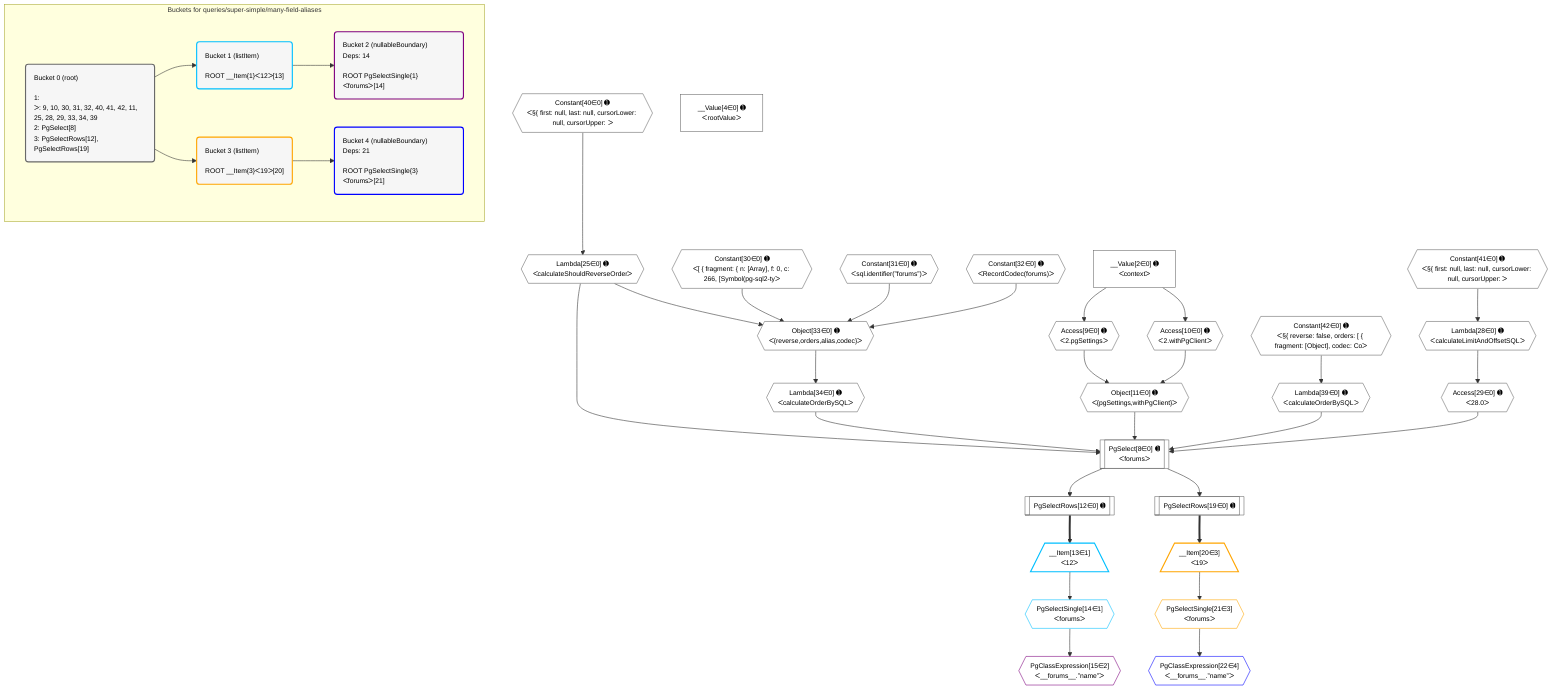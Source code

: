 %%{init: {'themeVariables': { 'fontSize': '12px'}}}%%
graph TD
    classDef path fill:#eee,stroke:#000,color:#000
    classDef plan fill:#fff,stroke-width:1px,color:#000
    classDef itemplan fill:#fff,stroke-width:2px,color:#000
    classDef unbatchedplan fill:#dff,stroke-width:1px,color:#000
    classDef sideeffectplan fill:#fcc,stroke-width:2px,color:#000
    classDef bucket fill:#f6f6f6,color:#000,stroke-width:2px,text-align:left


    %% plan dependencies
    PgSelect8[["PgSelect[8∈0] ➊<br />ᐸforumsᐳ"]]:::plan
    Object11{{"Object[11∈0] ➊<br />ᐸ{pgSettings,withPgClient}ᐳ"}}:::plan
    Lambda25{{"Lambda[25∈0] ➊<br />ᐸcalculateShouldReverseOrderᐳ"}}:::plan
    Access29{{"Access[29∈0] ➊<br />ᐸ28.0ᐳ"}}:::plan
    Lambda34{{"Lambda[34∈0] ➊<br />ᐸcalculateOrderBySQLᐳ"}}:::plan
    Lambda39{{"Lambda[39∈0] ➊<br />ᐸcalculateOrderBySQLᐳ"}}:::plan
    Object11 & Lambda25 & Access29 & Lambda34 & Lambda39 --> PgSelect8
    Object33{{"Object[33∈0] ➊<br />ᐸ{reverse,orders,alias,codec}ᐳ"}}:::plan
    Constant30{{"Constant[30∈0] ➊<br />ᐸ[ { fragment: { n: [Array], f: 0, c: 266, [Symbol(pg-sql2-tyᐳ"}}:::plan
    Constant31{{"Constant[31∈0] ➊<br />ᐸsql.identifier(”forums”)ᐳ"}}:::plan
    Constant32{{"Constant[32∈0] ➊<br />ᐸRecordCodec(forums)ᐳ"}}:::plan
    Lambda25 & Constant30 & Constant31 & Constant32 --> Object33
    Access9{{"Access[9∈0] ➊<br />ᐸ2.pgSettingsᐳ"}}:::plan
    Access10{{"Access[10∈0] ➊<br />ᐸ2.withPgClientᐳ"}}:::plan
    Access9 & Access10 --> Object11
    __Value2["__Value[2∈0] ➊<br />ᐸcontextᐳ"]:::plan
    __Value2 --> Access9
    __Value2 --> Access10
    PgSelectRows12[["PgSelectRows[12∈0] ➊"]]:::plan
    PgSelect8 --> PgSelectRows12
    PgSelectRows19[["PgSelectRows[19∈0] ➊"]]:::plan
    PgSelect8 --> PgSelectRows19
    Constant40{{"Constant[40∈0] ➊<br />ᐸ§{ first: null, last: null, cursorLower: null, cursorUpper: ᐳ"}}:::plan
    Constant40 --> Lambda25
    Lambda28{{"Lambda[28∈0] ➊<br />ᐸcalculateLimitAndOffsetSQLᐳ"}}:::plan
    Constant41{{"Constant[41∈0] ➊<br />ᐸ§{ first: null, last: null, cursorLower: null, cursorUpper: ᐳ"}}:::plan
    Constant41 --> Lambda28
    Lambda28 --> Access29
    Object33 --> Lambda34
    Constant42{{"Constant[42∈0] ➊<br />ᐸ§{ reverse: false, orders: [ { fragment: [Object], codec: Coᐳ"}}:::plan
    Constant42 --> Lambda39
    __Value4["__Value[4∈0] ➊<br />ᐸrootValueᐳ"]:::plan
    __Item13[/"__Item[13∈1]<br />ᐸ12ᐳ"\]:::itemplan
    PgSelectRows12 ==> __Item13
    PgSelectSingle14{{"PgSelectSingle[14∈1]<br />ᐸforumsᐳ"}}:::plan
    __Item13 --> PgSelectSingle14
    PgClassExpression15{{"PgClassExpression[15∈2]<br />ᐸ__forums__.”name”ᐳ"}}:::plan
    PgSelectSingle14 --> PgClassExpression15
    __Item20[/"__Item[20∈3]<br />ᐸ19ᐳ"\]:::itemplan
    PgSelectRows19 ==> __Item20
    PgSelectSingle21{{"PgSelectSingle[21∈3]<br />ᐸforumsᐳ"}}:::plan
    __Item20 --> PgSelectSingle21
    PgClassExpression22{{"PgClassExpression[22∈4]<br />ᐸ__forums__.”name”ᐳ"}}:::plan
    PgSelectSingle21 --> PgClassExpression22

    %% define steps

    subgraph "Buckets for queries/super-simple/many-field-aliases"
    Bucket0("Bucket 0 (root)<br /><br />1: <br />ᐳ: 9, 10, 30, 31, 32, 40, 41, 42, 11, 25, 28, 29, 33, 34, 39<br />2: PgSelect[8]<br />3: PgSelectRows[12], PgSelectRows[19]"):::bucket
    classDef bucket0 stroke:#696969
    class Bucket0,__Value2,__Value4,PgSelect8,Access9,Access10,Object11,PgSelectRows12,PgSelectRows19,Lambda25,Lambda28,Access29,Constant30,Constant31,Constant32,Object33,Lambda34,Lambda39,Constant40,Constant41,Constant42 bucket0
    Bucket1("Bucket 1 (listItem)<br /><br />ROOT __Item{1}ᐸ12ᐳ[13]"):::bucket
    classDef bucket1 stroke:#00bfff
    class Bucket1,__Item13,PgSelectSingle14 bucket1
    Bucket2("Bucket 2 (nullableBoundary)<br />Deps: 14<br /><br />ROOT PgSelectSingle{1}ᐸforumsᐳ[14]"):::bucket
    classDef bucket2 stroke:#7f007f
    class Bucket2,PgClassExpression15 bucket2
    Bucket3("Bucket 3 (listItem)<br /><br />ROOT __Item{3}ᐸ19ᐳ[20]"):::bucket
    classDef bucket3 stroke:#ffa500
    class Bucket3,__Item20,PgSelectSingle21 bucket3
    Bucket4("Bucket 4 (nullableBoundary)<br />Deps: 21<br /><br />ROOT PgSelectSingle{3}ᐸforumsᐳ[21]"):::bucket
    classDef bucket4 stroke:#0000ff
    class Bucket4,PgClassExpression22 bucket4
    Bucket0 --> Bucket1 & Bucket3
    Bucket1 --> Bucket2
    Bucket3 --> Bucket4
    end